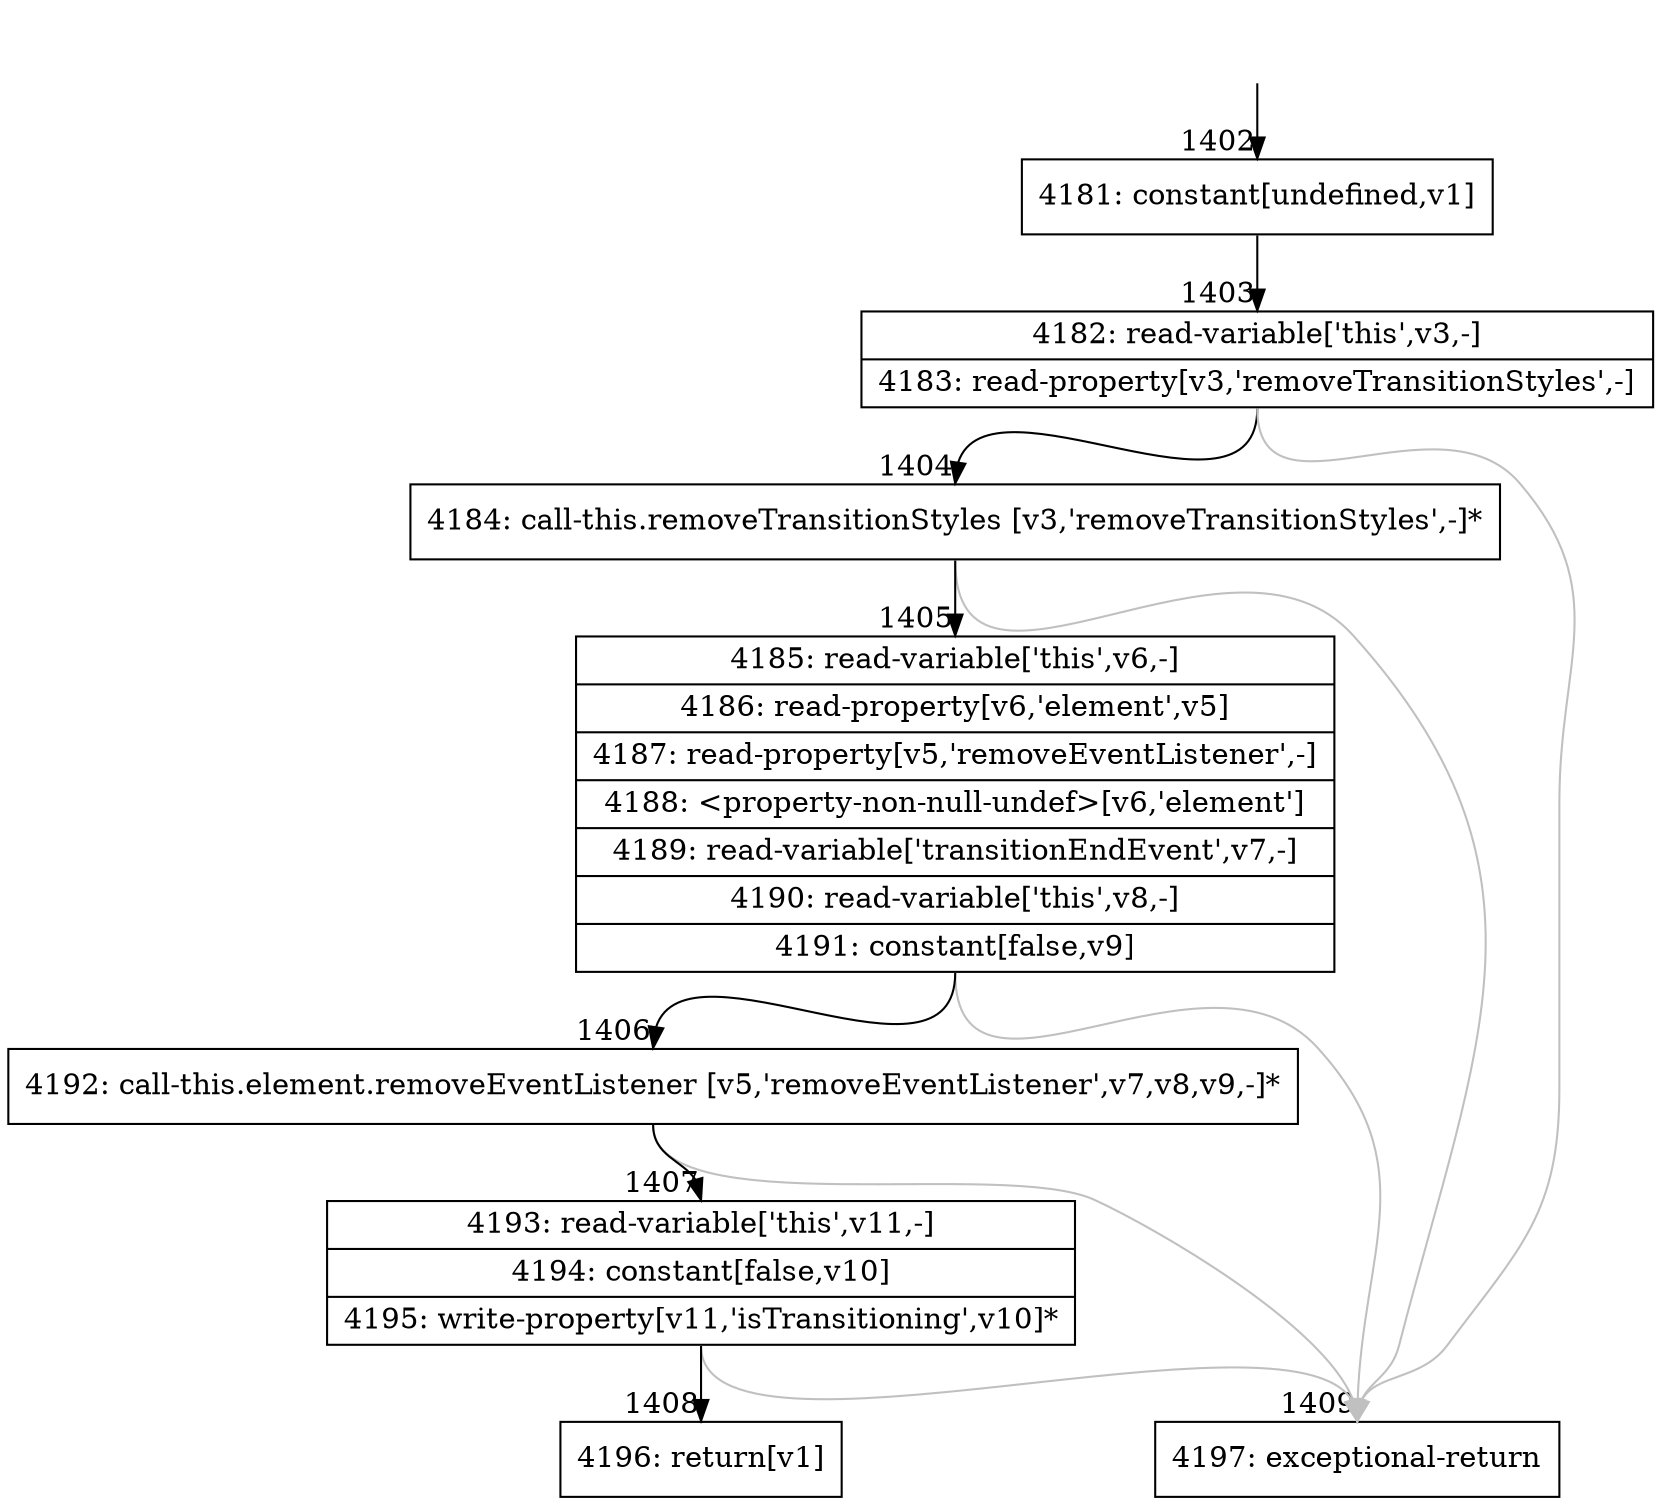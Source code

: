 digraph {
rankdir="TD"
BB_entry126[shape=none,label=""];
BB_entry126 -> BB1402 [tailport=s, headport=n, headlabel="    1402"]
BB1402 [shape=record label="{4181: constant[undefined,v1]}" ] 
BB1402 -> BB1403 [tailport=s, headport=n, headlabel="      1403"]
BB1403 [shape=record label="{4182: read-variable['this',v3,-]|4183: read-property[v3,'removeTransitionStyles',-]}" ] 
BB1403 -> BB1404 [tailport=s, headport=n, headlabel="      1404"]
BB1403 -> BB1409 [tailport=s, headport=n, color=gray, headlabel="      1409"]
BB1404 [shape=record label="{4184: call-this.removeTransitionStyles [v3,'removeTransitionStyles',-]*}" ] 
BB1404 -> BB1405 [tailport=s, headport=n, headlabel="      1405"]
BB1404 -> BB1409 [tailport=s, headport=n, color=gray]
BB1405 [shape=record label="{4185: read-variable['this',v6,-]|4186: read-property[v6,'element',v5]|4187: read-property[v5,'removeEventListener',-]|4188: \<property-non-null-undef\>[v6,'element']|4189: read-variable['transitionEndEvent',v7,-]|4190: read-variable['this',v8,-]|4191: constant[false,v9]}" ] 
BB1405 -> BB1406 [tailport=s, headport=n, headlabel="      1406"]
BB1405 -> BB1409 [tailport=s, headport=n, color=gray]
BB1406 [shape=record label="{4192: call-this.element.removeEventListener [v5,'removeEventListener',v7,v8,v9,-]*}" ] 
BB1406 -> BB1407 [tailport=s, headport=n, headlabel="      1407"]
BB1406 -> BB1409 [tailport=s, headport=n, color=gray]
BB1407 [shape=record label="{4193: read-variable['this',v11,-]|4194: constant[false,v10]|4195: write-property[v11,'isTransitioning',v10]*}" ] 
BB1407 -> BB1408 [tailport=s, headport=n, headlabel="      1408"]
BB1407 -> BB1409 [tailport=s, headport=n, color=gray]
BB1408 [shape=record label="{4196: return[v1]}" ] 
BB1409 [shape=record label="{4197: exceptional-return}" ] 
//#$~ 1920
}
